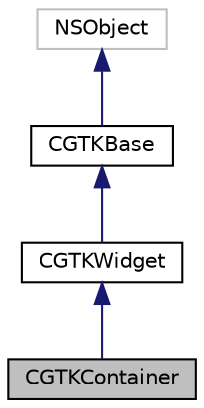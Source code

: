 digraph "CGTKContainer"
{
  edge [fontname="Helvetica",fontsize="10",labelfontname="Helvetica",labelfontsize="10"];
  node [fontname="Helvetica",fontsize="10",shape=record];
  Node104 [label="CGTKContainer",height=0.2,width=0.4,color="black", fillcolor="grey75", style="filled", fontcolor="black"];
  Node105 -> Node104 [dir="back",color="midnightblue",fontsize="10",style="solid",fontname="Helvetica"];
  Node105 [label="CGTKWidget",height=0.2,width=0.4,color="black", fillcolor="white", style="filled",URL="$interface_c_g_t_k_widget.html"];
  Node106 -> Node105 [dir="back",color="midnightblue",fontsize="10",style="solid",fontname="Helvetica"];
  Node106 [label="CGTKBase",height=0.2,width=0.4,color="black", fillcolor="white", style="filled",URL="$interface_c_g_t_k_base.html"];
  Node107 -> Node106 [dir="back",color="midnightblue",fontsize="10",style="solid",fontname="Helvetica"];
  Node107 [label="NSObject",height=0.2,width=0.4,color="grey75", fillcolor="white", style="filled"];
}

